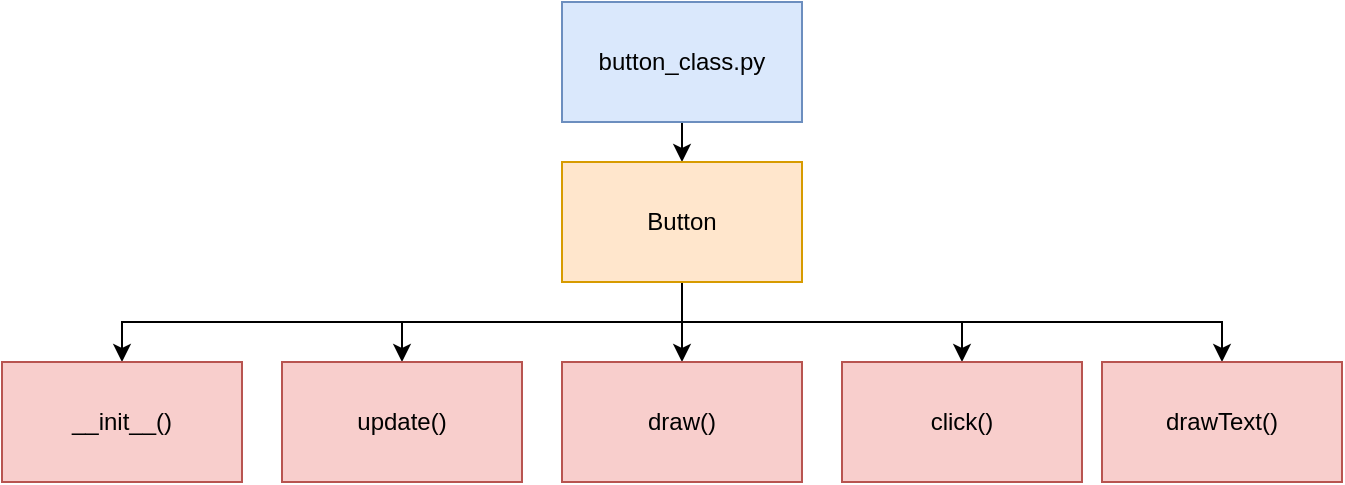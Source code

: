 <mxfile version="13.0.5" type="device"><diagram id="6-U6r0q6WOuZOC64LvIK" name="Page-1"><mxGraphModel dx="946" dy="461" grid="1" gridSize="10" guides="1" tooltips="1" connect="1" arrows="1" fold="1" page="1" pageScale="1" pageWidth="827" pageHeight="1169" math="0" shadow="0"><root><mxCell id="0"/><mxCell id="1" parent="0"/><mxCell id="z_TDsW_XeIXIIjN-UOY8-3" style="edgeStyle=orthogonalEdgeStyle;rounded=0;orthogonalLoop=1;jettySize=auto;html=1;exitX=0.5;exitY=1;exitDx=0;exitDy=0;entryX=0.5;entryY=0;entryDx=0;entryDy=0;" edge="1" parent="1" source="z_TDsW_XeIXIIjN-UOY8-1" target="z_TDsW_XeIXIIjN-UOY8-2"><mxGeometry relative="1" as="geometry"/></mxCell><mxCell id="z_TDsW_XeIXIIjN-UOY8-1" value="&lt;span&gt;button_class.py&lt;/span&gt;" style="rounded=0;whiteSpace=wrap;html=1;fillColor=#dae8fc;strokeColor=#6c8ebf;" vertex="1" parent="1"><mxGeometry x="360" y="40" width="120" height="60" as="geometry"/></mxCell><mxCell id="z_TDsW_XeIXIIjN-UOY8-9" style="edgeStyle=orthogonalEdgeStyle;rounded=0;orthogonalLoop=1;jettySize=auto;html=1;exitX=0.5;exitY=1;exitDx=0;exitDy=0;entryX=0.5;entryY=0;entryDx=0;entryDy=0;" edge="1" parent="1" source="z_TDsW_XeIXIIjN-UOY8-2" target="z_TDsW_XeIXIIjN-UOY8-6"><mxGeometry relative="1" as="geometry"/></mxCell><mxCell id="z_TDsW_XeIXIIjN-UOY8-10" style="edgeStyle=orthogonalEdgeStyle;rounded=0;orthogonalLoop=1;jettySize=auto;html=1;exitX=0.5;exitY=1;exitDx=0;exitDy=0;entryX=0.5;entryY=0;entryDx=0;entryDy=0;" edge="1" parent="1" source="z_TDsW_XeIXIIjN-UOY8-2" target="z_TDsW_XeIXIIjN-UOY8-7"><mxGeometry relative="1" as="geometry"/></mxCell><mxCell id="z_TDsW_XeIXIIjN-UOY8-11" style="edgeStyle=orthogonalEdgeStyle;rounded=0;orthogonalLoop=1;jettySize=auto;html=1;exitX=0.5;exitY=1;exitDx=0;exitDy=0;entryX=0.5;entryY=0;entryDx=0;entryDy=0;" edge="1" parent="1" source="z_TDsW_XeIXIIjN-UOY8-2" target="z_TDsW_XeIXIIjN-UOY8-8"><mxGeometry relative="1" as="geometry"/></mxCell><mxCell id="z_TDsW_XeIXIIjN-UOY8-12" style="edgeStyle=orthogonalEdgeStyle;rounded=0;orthogonalLoop=1;jettySize=auto;html=1;exitX=0.5;exitY=1;exitDx=0;exitDy=0;entryX=0.5;entryY=0;entryDx=0;entryDy=0;" edge="1" parent="1" source="z_TDsW_XeIXIIjN-UOY8-2" target="z_TDsW_XeIXIIjN-UOY8-5"><mxGeometry relative="1" as="geometry"/></mxCell><mxCell id="z_TDsW_XeIXIIjN-UOY8-13" style="edgeStyle=orthogonalEdgeStyle;rounded=0;orthogonalLoop=1;jettySize=auto;html=1;exitX=0.5;exitY=1;exitDx=0;exitDy=0;entryX=0.5;entryY=0;entryDx=0;entryDy=0;" edge="1" parent="1" source="z_TDsW_XeIXIIjN-UOY8-2" target="z_TDsW_XeIXIIjN-UOY8-4"><mxGeometry relative="1" as="geometry"/></mxCell><mxCell id="z_TDsW_XeIXIIjN-UOY8-2" value="Button" style="rounded=0;whiteSpace=wrap;html=1;fillColor=#ffe6cc;strokeColor=#d79b00;" vertex="1" parent="1"><mxGeometry x="360" y="120" width="120" height="60" as="geometry"/></mxCell><mxCell id="z_TDsW_XeIXIIjN-UOY8-4" value="__init__()" style="rounded=0;whiteSpace=wrap;html=1;fillColor=#f8cecc;strokeColor=#b85450;" vertex="1" parent="1"><mxGeometry x="80" y="220" width="120" height="60" as="geometry"/></mxCell><mxCell id="z_TDsW_XeIXIIjN-UOY8-5" value="update()" style="rounded=0;whiteSpace=wrap;html=1;fillColor=#f8cecc;strokeColor=#b85450;" vertex="1" parent="1"><mxGeometry x="220" y="220" width="120" height="60" as="geometry"/></mxCell><mxCell id="z_TDsW_XeIXIIjN-UOY8-6" value="draw()" style="rounded=0;whiteSpace=wrap;html=1;fillColor=#f8cecc;strokeColor=#b85450;" vertex="1" parent="1"><mxGeometry x="360" y="220" width="120" height="60" as="geometry"/></mxCell><mxCell id="z_TDsW_XeIXIIjN-UOY8-7" value="click()" style="rounded=0;whiteSpace=wrap;html=1;fillColor=#f8cecc;strokeColor=#b85450;" vertex="1" parent="1"><mxGeometry x="500" y="220" width="120" height="60" as="geometry"/></mxCell><mxCell id="z_TDsW_XeIXIIjN-UOY8-8" value="drawText()" style="rounded=0;whiteSpace=wrap;html=1;fillColor=#f8cecc;strokeColor=#b85450;" vertex="1" parent="1"><mxGeometry x="630" y="220" width="120" height="60" as="geometry"/></mxCell></root></mxGraphModel></diagram></mxfile>
